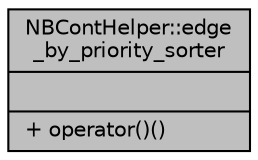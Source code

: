 digraph "NBContHelper::edge_by_priority_sorter"
{
  edge [fontname="Helvetica",fontsize="10",labelfontname="Helvetica",labelfontsize="10"];
  node [fontname="Helvetica",fontsize="10",shape=record];
  Node1 [label="{NBContHelper::edge\l_by_priority_sorter\n||+ operator()()\l}",height=0.2,width=0.4,color="black", fillcolor="grey75", style="filled", fontcolor="black"];
}
